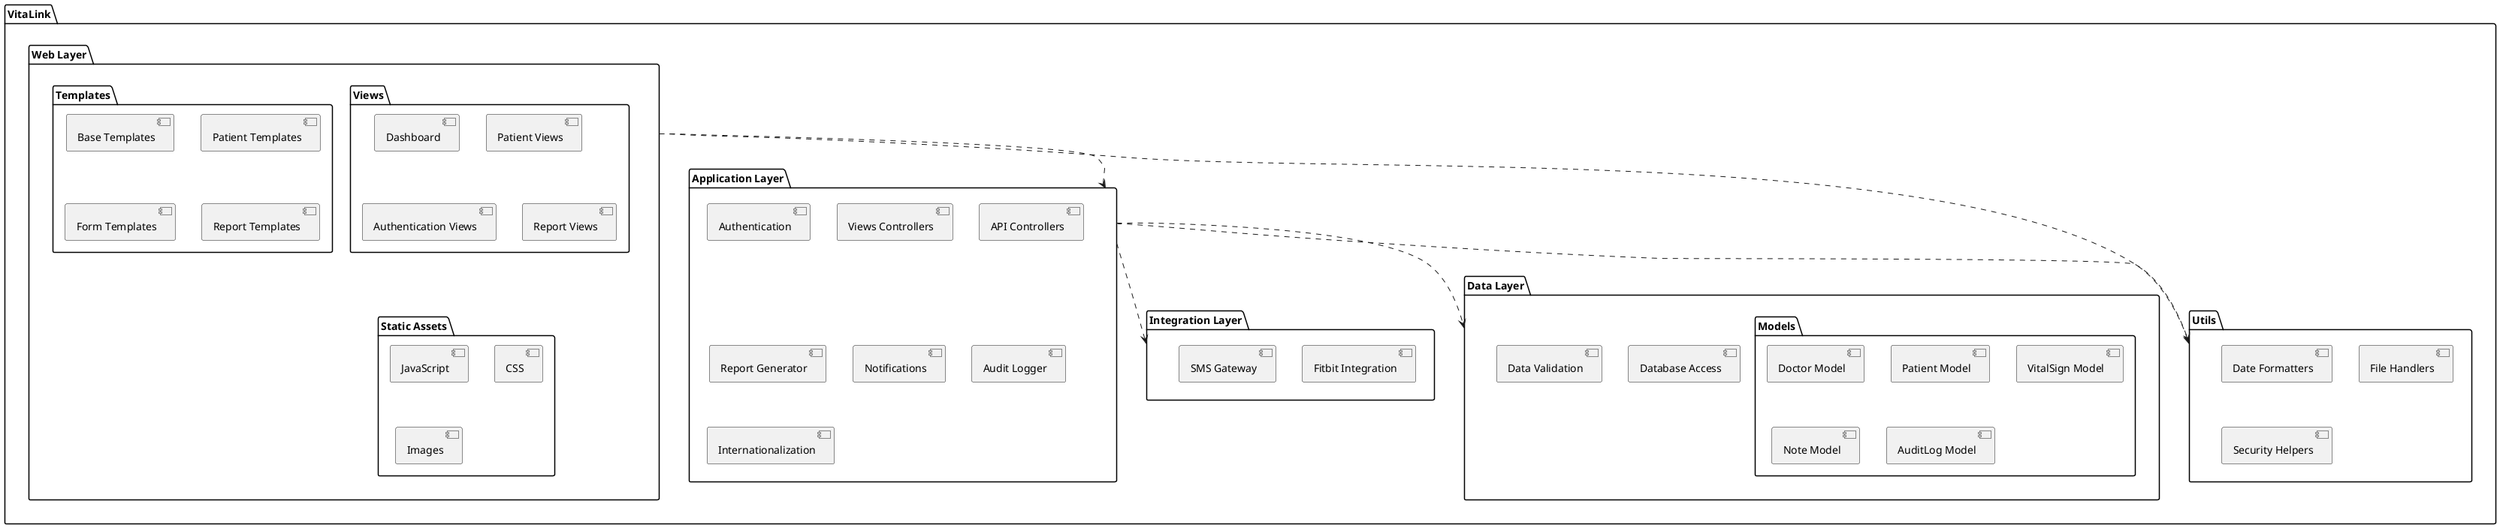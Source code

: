@startuml "Diagramma del Pacchetto VitaLink"
' Diagramma del Pacchetto
package "VitaLink" {
  package "Web Layer" {
    package "Views" {
      [Dashboard]
      [Patient Views]
      [Authentication Views]
      [Report Views]
    }
    
    package "Templates" {
      [Base Templates]
      [Patient Templates]
      [Form Templates]
      [Report Templates]
    }
    
    package "Static Assets" {
      [JavaScript]
      [CSS]
      [Images]
    }
  }
  
  package "Application Layer" {
    [Authentication]
    [Views Controllers]
    [API Controllers]
    [Report Generator]
    [Notifications]
    [Audit Logger]
    [Internationalization]
  }
  
  package "Integration Layer" {
    [Fitbit Integration]
    [SMS Gateway]
  }
  
  package "Data Layer" {
    package "Models" {
      [Doctor Model]
      [Patient Model]
      [VitalSign Model]
      [Note Model]
      [AuditLog Model]
    }
    
    [Database Access]
    [Data Validation]
  }
  
  package "Utils" {
    [Date Formatters]
    [File Handlers]
    [Security Helpers]
  }
}

"Web Layer" ..> "Application Layer"
"Application Layer" ..> "Data Layer"
"Application Layer" ..> "Integration Layer"
"Application Layer" ..> "Utils"
"Web Layer" ..> "Utils"
@enduml